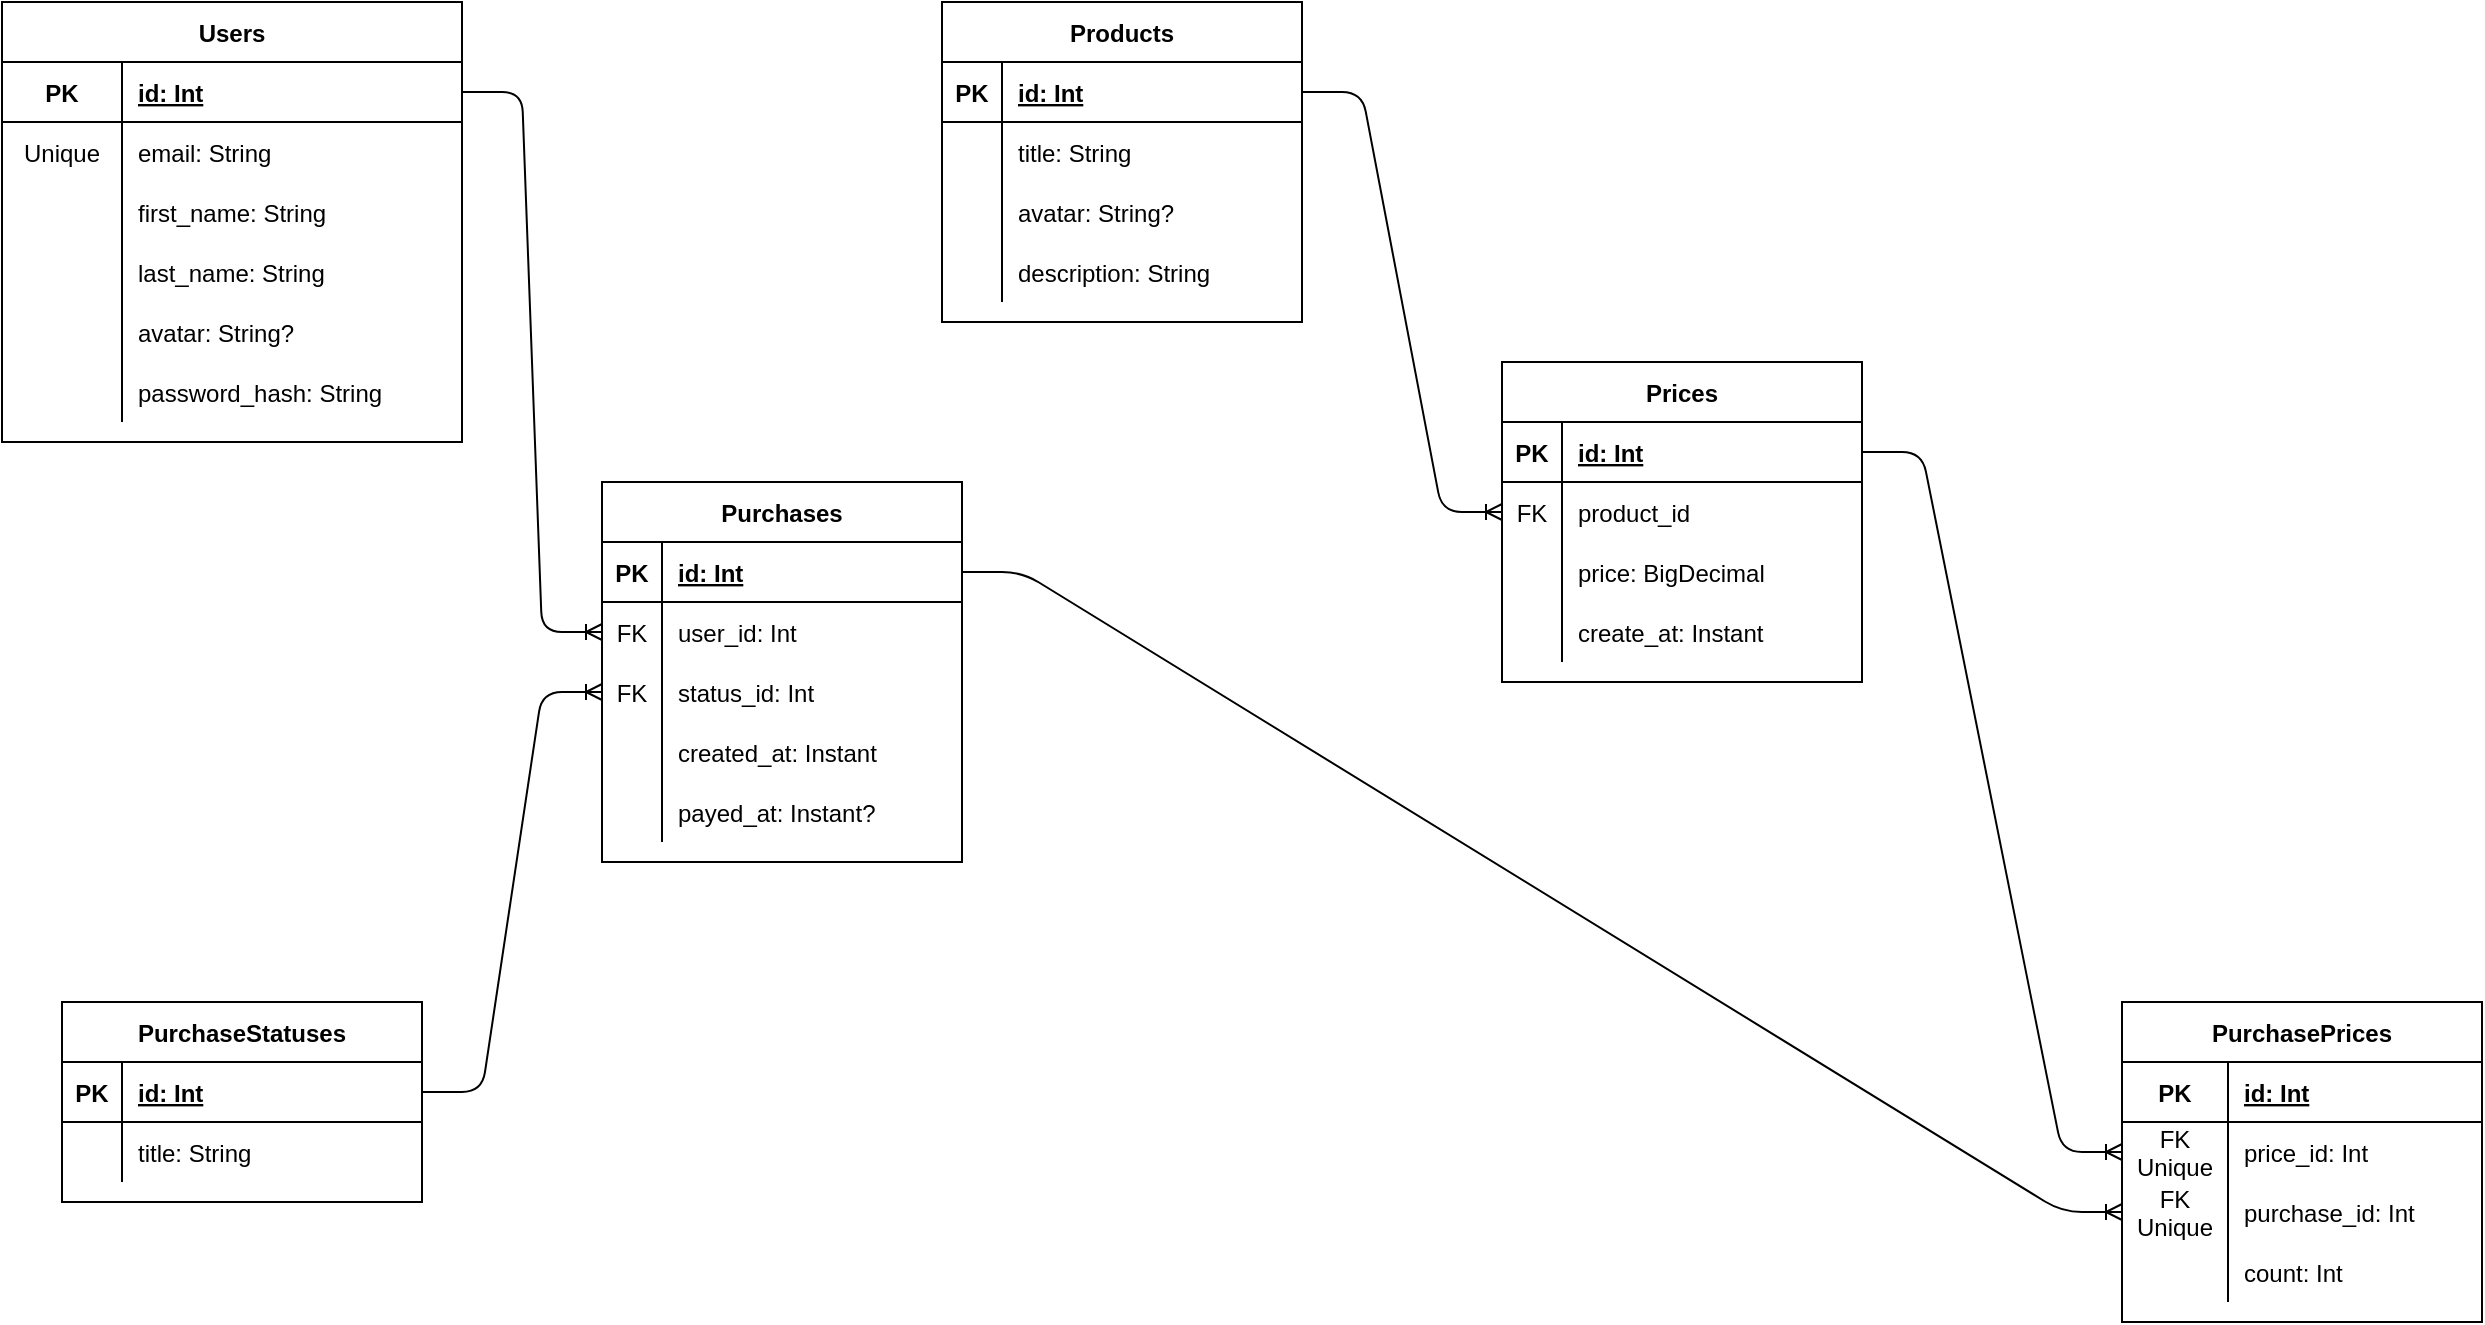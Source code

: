 <mxfile version="13.8.0" type="device"><diagram id="KFSCA-octiWMbHEE6VH0" name="Page-1"><mxGraphModel dx="1248" dy="804" grid="1" gridSize="10" guides="1" tooltips="1" connect="1" arrows="1" fold="1" page="1" pageScale="1" pageWidth="827" pageHeight="1169" math="0" shadow="0"><root><mxCell id="0"/><mxCell id="1" parent="0"/><mxCell id="l3_LlBSA-koZEJz9eL80-1" value="Users" style="shape=table;startSize=30;container=1;collapsible=1;childLayout=tableLayout;fixedRows=1;rowLines=0;fontStyle=1;align=center;resizeLast=1;" vertex="1" parent="1"><mxGeometry x="120" y="200" width="230" height="220" as="geometry"/></mxCell><mxCell id="l3_LlBSA-koZEJz9eL80-2" value="" style="shape=partialRectangle;collapsible=0;dropTarget=0;pointerEvents=0;fillColor=none;top=0;left=0;bottom=1;right=0;points=[[0,0.5],[1,0.5]];portConstraint=eastwest;" vertex="1" parent="l3_LlBSA-koZEJz9eL80-1"><mxGeometry y="30" width="230" height="30" as="geometry"/></mxCell><mxCell id="l3_LlBSA-koZEJz9eL80-3" value="PK" style="shape=partialRectangle;connectable=0;fillColor=none;top=0;left=0;bottom=0;right=0;fontStyle=1;overflow=hidden;" vertex="1" parent="l3_LlBSA-koZEJz9eL80-2"><mxGeometry width="60" height="30" as="geometry"/></mxCell><mxCell id="l3_LlBSA-koZEJz9eL80-4" value="id: Int" style="shape=partialRectangle;connectable=0;fillColor=none;top=0;left=0;bottom=0;right=0;align=left;spacingLeft=6;fontStyle=5;overflow=hidden;" vertex="1" parent="l3_LlBSA-koZEJz9eL80-2"><mxGeometry x="60" width="170" height="30" as="geometry"/></mxCell><mxCell id="l3_LlBSA-koZEJz9eL80-5" value="" style="shape=partialRectangle;collapsible=0;dropTarget=0;pointerEvents=0;fillColor=none;top=0;left=0;bottom=0;right=0;points=[[0,0.5],[1,0.5]];portConstraint=eastwest;" vertex="1" parent="l3_LlBSA-koZEJz9eL80-1"><mxGeometry y="60" width="230" height="30" as="geometry"/></mxCell><mxCell id="l3_LlBSA-koZEJz9eL80-6" value="Unique" style="shape=partialRectangle;connectable=0;fillColor=none;top=0;left=0;bottom=0;right=0;editable=1;overflow=hidden;" vertex="1" parent="l3_LlBSA-koZEJz9eL80-5"><mxGeometry width="60" height="30" as="geometry"/></mxCell><mxCell id="l3_LlBSA-koZEJz9eL80-7" value="email: String" style="shape=partialRectangle;connectable=0;fillColor=none;top=0;left=0;bottom=0;right=0;align=left;spacingLeft=6;overflow=hidden;" vertex="1" parent="l3_LlBSA-koZEJz9eL80-5"><mxGeometry x="60" width="170" height="30" as="geometry"/></mxCell><mxCell id="l3_LlBSA-koZEJz9eL80-8" value="" style="shape=partialRectangle;collapsible=0;dropTarget=0;pointerEvents=0;fillColor=none;top=0;left=0;bottom=0;right=0;points=[[0,0.5],[1,0.5]];portConstraint=eastwest;" vertex="1" parent="l3_LlBSA-koZEJz9eL80-1"><mxGeometry y="90" width="230" height="30" as="geometry"/></mxCell><mxCell id="l3_LlBSA-koZEJz9eL80-9" value="" style="shape=partialRectangle;connectable=0;fillColor=none;top=0;left=0;bottom=0;right=0;editable=1;overflow=hidden;" vertex="1" parent="l3_LlBSA-koZEJz9eL80-8"><mxGeometry width="60" height="30" as="geometry"/></mxCell><mxCell id="l3_LlBSA-koZEJz9eL80-10" value="first_name: String" style="shape=partialRectangle;connectable=0;fillColor=none;top=0;left=0;bottom=0;right=0;align=left;spacingLeft=6;overflow=hidden;" vertex="1" parent="l3_LlBSA-koZEJz9eL80-8"><mxGeometry x="60" width="170" height="30" as="geometry"/></mxCell><mxCell id="l3_LlBSA-koZEJz9eL80-15" value="" style="shape=partialRectangle;collapsible=0;dropTarget=0;pointerEvents=0;fillColor=none;top=0;left=0;bottom=0;right=0;points=[[0,0.5],[1,0.5]];portConstraint=eastwest;" vertex="1" parent="l3_LlBSA-koZEJz9eL80-1"><mxGeometry y="120" width="230" height="30" as="geometry"/></mxCell><mxCell id="l3_LlBSA-koZEJz9eL80-16" value="" style="shape=partialRectangle;connectable=0;fillColor=none;top=0;left=0;bottom=0;right=0;editable=1;overflow=hidden;" vertex="1" parent="l3_LlBSA-koZEJz9eL80-15"><mxGeometry width="60" height="30" as="geometry"/></mxCell><mxCell id="l3_LlBSA-koZEJz9eL80-17" value="last_name: String" style="shape=partialRectangle;connectable=0;fillColor=none;top=0;left=0;bottom=0;right=0;align=left;spacingLeft=6;overflow=hidden;" vertex="1" parent="l3_LlBSA-koZEJz9eL80-15"><mxGeometry x="60" width="170" height="30" as="geometry"/></mxCell><mxCell id="l3_LlBSA-koZEJz9eL80-11" value="" style="shape=partialRectangle;collapsible=0;dropTarget=0;pointerEvents=0;fillColor=none;top=0;left=0;bottom=0;right=0;points=[[0,0.5],[1,0.5]];portConstraint=eastwest;" vertex="1" parent="l3_LlBSA-koZEJz9eL80-1"><mxGeometry y="150" width="230" height="30" as="geometry"/></mxCell><mxCell id="l3_LlBSA-koZEJz9eL80-12" value="" style="shape=partialRectangle;connectable=0;fillColor=none;top=0;left=0;bottom=0;right=0;editable=1;overflow=hidden;" vertex="1" parent="l3_LlBSA-koZEJz9eL80-11"><mxGeometry width="60" height="30" as="geometry"/></mxCell><mxCell id="l3_LlBSA-koZEJz9eL80-13" value="avatar: String?" style="shape=partialRectangle;connectable=0;fillColor=none;top=0;left=0;bottom=0;right=0;align=left;spacingLeft=6;overflow=hidden;" vertex="1" parent="l3_LlBSA-koZEJz9eL80-11"><mxGeometry x="60" width="170" height="30" as="geometry"/></mxCell><mxCell id="l3_LlBSA-koZEJz9eL80-23" value="" style="shape=partialRectangle;collapsible=0;dropTarget=0;pointerEvents=0;fillColor=none;top=0;left=0;bottom=0;right=0;points=[[0,0.5],[1,0.5]];portConstraint=eastwest;" vertex="1" parent="l3_LlBSA-koZEJz9eL80-1"><mxGeometry y="180" width="230" height="30" as="geometry"/></mxCell><mxCell id="l3_LlBSA-koZEJz9eL80-24" value="" style="shape=partialRectangle;connectable=0;fillColor=none;top=0;left=0;bottom=0;right=0;editable=1;overflow=hidden;" vertex="1" parent="l3_LlBSA-koZEJz9eL80-23"><mxGeometry width="60" height="30" as="geometry"/></mxCell><mxCell id="l3_LlBSA-koZEJz9eL80-25" value="password_hash: String" style="shape=partialRectangle;connectable=0;fillColor=none;top=0;left=0;bottom=0;right=0;align=left;spacingLeft=6;overflow=hidden;" vertex="1" parent="l3_LlBSA-koZEJz9eL80-23"><mxGeometry x="60" width="170" height="30" as="geometry"/></mxCell><mxCell id="l3_LlBSA-koZEJz9eL80-26" value="Products" style="shape=table;startSize=30;container=1;collapsible=1;childLayout=tableLayout;fixedRows=1;rowLines=0;fontStyle=1;align=center;resizeLast=1;" vertex="1" parent="1"><mxGeometry x="590" y="200" width="180" height="160" as="geometry"/></mxCell><mxCell id="l3_LlBSA-koZEJz9eL80-27" value="" style="shape=partialRectangle;collapsible=0;dropTarget=0;pointerEvents=0;fillColor=none;top=0;left=0;bottom=1;right=0;points=[[0,0.5],[1,0.5]];portConstraint=eastwest;" vertex="1" parent="l3_LlBSA-koZEJz9eL80-26"><mxGeometry y="30" width="180" height="30" as="geometry"/></mxCell><mxCell id="l3_LlBSA-koZEJz9eL80-28" value="PK" style="shape=partialRectangle;connectable=0;fillColor=none;top=0;left=0;bottom=0;right=0;fontStyle=1;overflow=hidden;" vertex="1" parent="l3_LlBSA-koZEJz9eL80-27"><mxGeometry width="30" height="30" as="geometry"/></mxCell><mxCell id="l3_LlBSA-koZEJz9eL80-29" value="id: Int" style="shape=partialRectangle;connectable=0;fillColor=none;top=0;left=0;bottom=0;right=0;align=left;spacingLeft=6;fontStyle=5;overflow=hidden;" vertex="1" parent="l3_LlBSA-koZEJz9eL80-27"><mxGeometry x="30" width="150" height="30" as="geometry"/></mxCell><mxCell id="l3_LlBSA-koZEJz9eL80-30" value="" style="shape=partialRectangle;collapsible=0;dropTarget=0;pointerEvents=0;fillColor=none;top=0;left=0;bottom=0;right=0;points=[[0,0.5],[1,0.5]];portConstraint=eastwest;" vertex="1" parent="l3_LlBSA-koZEJz9eL80-26"><mxGeometry y="60" width="180" height="30" as="geometry"/></mxCell><mxCell id="l3_LlBSA-koZEJz9eL80-31" value="" style="shape=partialRectangle;connectable=0;fillColor=none;top=0;left=0;bottom=0;right=0;editable=1;overflow=hidden;" vertex="1" parent="l3_LlBSA-koZEJz9eL80-30"><mxGeometry width="30" height="30" as="geometry"/></mxCell><mxCell id="l3_LlBSA-koZEJz9eL80-32" value="title: String" style="shape=partialRectangle;connectable=0;fillColor=none;top=0;left=0;bottom=0;right=0;align=left;spacingLeft=6;overflow=hidden;" vertex="1" parent="l3_LlBSA-koZEJz9eL80-30"><mxGeometry x="30" width="150" height="30" as="geometry"/></mxCell><mxCell id="l3_LlBSA-koZEJz9eL80-33" value="" style="shape=partialRectangle;collapsible=0;dropTarget=0;pointerEvents=0;fillColor=none;top=0;left=0;bottom=0;right=0;points=[[0,0.5],[1,0.5]];portConstraint=eastwest;" vertex="1" parent="l3_LlBSA-koZEJz9eL80-26"><mxGeometry y="90" width="180" height="30" as="geometry"/></mxCell><mxCell id="l3_LlBSA-koZEJz9eL80-34" value="" style="shape=partialRectangle;connectable=0;fillColor=none;top=0;left=0;bottom=0;right=0;editable=1;overflow=hidden;" vertex="1" parent="l3_LlBSA-koZEJz9eL80-33"><mxGeometry width="30" height="30" as="geometry"/></mxCell><mxCell id="l3_LlBSA-koZEJz9eL80-35" value="avatar: String?" style="shape=partialRectangle;connectable=0;fillColor=none;top=0;left=0;bottom=0;right=0;align=left;spacingLeft=6;overflow=hidden;" vertex="1" parent="l3_LlBSA-koZEJz9eL80-33"><mxGeometry x="30" width="150" height="30" as="geometry"/></mxCell><mxCell id="l3_LlBSA-koZEJz9eL80-36" value="" style="shape=partialRectangle;collapsible=0;dropTarget=0;pointerEvents=0;fillColor=none;top=0;left=0;bottom=0;right=0;points=[[0,0.5],[1,0.5]];portConstraint=eastwest;" vertex="1" parent="l3_LlBSA-koZEJz9eL80-26"><mxGeometry y="120" width="180" height="30" as="geometry"/></mxCell><mxCell id="l3_LlBSA-koZEJz9eL80-37" value="" style="shape=partialRectangle;connectable=0;fillColor=none;top=0;left=0;bottom=0;right=0;editable=1;overflow=hidden;" vertex="1" parent="l3_LlBSA-koZEJz9eL80-36"><mxGeometry width="30" height="30" as="geometry"/></mxCell><mxCell id="l3_LlBSA-koZEJz9eL80-38" value="description: String" style="shape=partialRectangle;connectable=0;fillColor=none;top=0;left=0;bottom=0;right=0;align=left;spacingLeft=6;overflow=hidden;" vertex="1" parent="l3_LlBSA-koZEJz9eL80-36"><mxGeometry x="30" width="150" height="30" as="geometry"/></mxCell><mxCell id="l3_LlBSA-koZEJz9eL80-52" value="" style="edgeStyle=entityRelationEdgeStyle;fontSize=12;html=1;endArrow=ERoneToMany;entryX=0;entryY=0.5;entryDx=0;entryDy=0;exitX=1;exitY=0.5;exitDx=0;exitDy=0;" edge="1" parent="1" source="l3_LlBSA-koZEJz9eL80-27" target="l3_LlBSA-koZEJz9eL80-43"><mxGeometry width="100" height="100" relative="1" as="geometry"><mxPoint x="364" y="505" as="sourcePoint"/><mxPoint x="464" y="405" as="targetPoint"/></mxGeometry></mxCell><mxCell id="l3_LlBSA-koZEJz9eL80-39" value="Prices" style="shape=table;startSize=30;container=1;collapsible=1;childLayout=tableLayout;fixedRows=1;rowLines=0;fontStyle=1;align=center;resizeLast=1;" vertex="1" parent="1"><mxGeometry x="870" y="380" width="180" height="160" as="geometry"/></mxCell><mxCell id="l3_LlBSA-koZEJz9eL80-40" value="" style="shape=partialRectangle;collapsible=0;dropTarget=0;pointerEvents=0;fillColor=none;top=0;left=0;bottom=1;right=0;points=[[0,0.5],[1,0.5]];portConstraint=eastwest;" vertex="1" parent="l3_LlBSA-koZEJz9eL80-39"><mxGeometry y="30" width="180" height="30" as="geometry"/></mxCell><mxCell id="l3_LlBSA-koZEJz9eL80-41" value="PK" style="shape=partialRectangle;connectable=0;fillColor=none;top=0;left=0;bottom=0;right=0;fontStyle=1;overflow=hidden;" vertex="1" parent="l3_LlBSA-koZEJz9eL80-40"><mxGeometry width="30" height="30" as="geometry"/></mxCell><mxCell id="l3_LlBSA-koZEJz9eL80-42" value="id: Int" style="shape=partialRectangle;connectable=0;fillColor=none;top=0;left=0;bottom=0;right=0;align=left;spacingLeft=6;fontStyle=5;overflow=hidden;" vertex="1" parent="l3_LlBSA-koZEJz9eL80-40"><mxGeometry x="30" width="150" height="30" as="geometry"/></mxCell><mxCell id="l3_LlBSA-koZEJz9eL80-43" value="" style="shape=partialRectangle;collapsible=0;dropTarget=0;pointerEvents=0;fillColor=none;top=0;left=0;bottom=0;right=0;points=[[0,0.5],[1,0.5]];portConstraint=eastwest;" vertex="1" parent="l3_LlBSA-koZEJz9eL80-39"><mxGeometry y="60" width="180" height="30" as="geometry"/></mxCell><mxCell id="l3_LlBSA-koZEJz9eL80-44" value="FK" style="shape=partialRectangle;connectable=0;fillColor=none;top=0;left=0;bottom=0;right=0;editable=1;overflow=hidden;" vertex="1" parent="l3_LlBSA-koZEJz9eL80-43"><mxGeometry width="30" height="30" as="geometry"/></mxCell><mxCell id="l3_LlBSA-koZEJz9eL80-45" value="product_id" style="shape=partialRectangle;connectable=0;fillColor=none;top=0;left=0;bottom=0;right=0;align=left;spacingLeft=6;overflow=hidden;" vertex="1" parent="l3_LlBSA-koZEJz9eL80-43"><mxGeometry x="30" width="150" height="30" as="geometry"/></mxCell><mxCell id="l3_LlBSA-koZEJz9eL80-46" value="" style="shape=partialRectangle;collapsible=0;dropTarget=0;pointerEvents=0;fillColor=none;top=0;left=0;bottom=0;right=0;points=[[0,0.5],[1,0.5]];portConstraint=eastwest;" vertex="1" parent="l3_LlBSA-koZEJz9eL80-39"><mxGeometry y="90" width="180" height="30" as="geometry"/></mxCell><mxCell id="l3_LlBSA-koZEJz9eL80-47" value="" style="shape=partialRectangle;connectable=0;fillColor=none;top=0;left=0;bottom=0;right=0;editable=1;overflow=hidden;" vertex="1" parent="l3_LlBSA-koZEJz9eL80-46"><mxGeometry width="30" height="30" as="geometry"/></mxCell><mxCell id="l3_LlBSA-koZEJz9eL80-48" value="price: BigDecimal" style="shape=partialRectangle;connectable=0;fillColor=none;top=0;left=0;bottom=0;right=0;align=left;spacingLeft=6;overflow=hidden;" vertex="1" parent="l3_LlBSA-koZEJz9eL80-46"><mxGeometry x="30" width="150" height="30" as="geometry"/></mxCell><mxCell id="l3_LlBSA-koZEJz9eL80-49" value="" style="shape=partialRectangle;collapsible=0;dropTarget=0;pointerEvents=0;fillColor=none;top=0;left=0;bottom=0;right=0;points=[[0,0.5],[1,0.5]];portConstraint=eastwest;" vertex="1" parent="l3_LlBSA-koZEJz9eL80-39"><mxGeometry y="120" width="180" height="30" as="geometry"/></mxCell><mxCell id="l3_LlBSA-koZEJz9eL80-50" value="" style="shape=partialRectangle;connectable=0;fillColor=none;top=0;left=0;bottom=0;right=0;editable=1;overflow=hidden;" vertex="1" parent="l3_LlBSA-koZEJz9eL80-49"><mxGeometry width="30" height="30" as="geometry"/></mxCell><mxCell id="l3_LlBSA-koZEJz9eL80-51" value="create_at: Instant" style="shape=partialRectangle;connectable=0;fillColor=none;top=0;left=0;bottom=0;right=0;align=left;spacingLeft=6;overflow=hidden;" vertex="1" parent="l3_LlBSA-koZEJz9eL80-49"><mxGeometry x="30" width="150" height="30" as="geometry"/></mxCell><mxCell id="l3_LlBSA-koZEJz9eL80-53" value="Purchases" style="shape=table;startSize=30;container=1;collapsible=1;childLayout=tableLayout;fixedRows=1;rowLines=0;fontStyle=1;align=center;resizeLast=1;" vertex="1" parent="1"><mxGeometry x="420" y="440" width="180" height="190" as="geometry"/></mxCell><mxCell id="l3_LlBSA-koZEJz9eL80-54" value="" style="shape=partialRectangle;collapsible=0;dropTarget=0;pointerEvents=0;fillColor=none;top=0;left=0;bottom=1;right=0;points=[[0,0.5],[1,0.5]];portConstraint=eastwest;" vertex="1" parent="l3_LlBSA-koZEJz9eL80-53"><mxGeometry y="30" width="180" height="30" as="geometry"/></mxCell><mxCell id="l3_LlBSA-koZEJz9eL80-55" value="PK" style="shape=partialRectangle;connectable=0;fillColor=none;top=0;left=0;bottom=0;right=0;fontStyle=1;overflow=hidden;" vertex="1" parent="l3_LlBSA-koZEJz9eL80-54"><mxGeometry width="30" height="30" as="geometry"/></mxCell><mxCell id="l3_LlBSA-koZEJz9eL80-56" value="id: Int" style="shape=partialRectangle;connectable=0;fillColor=none;top=0;left=0;bottom=0;right=0;align=left;spacingLeft=6;fontStyle=5;overflow=hidden;" vertex="1" parent="l3_LlBSA-koZEJz9eL80-54"><mxGeometry x="30" width="150" height="30" as="geometry"/></mxCell><mxCell id="l3_LlBSA-koZEJz9eL80-57" value="" style="shape=partialRectangle;collapsible=0;dropTarget=0;pointerEvents=0;fillColor=none;top=0;left=0;bottom=0;right=0;points=[[0,0.5],[1,0.5]];portConstraint=eastwest;" vertex="1" parent="l3_LlBSA-koZEJz9eL80-53"><mxGeometry y="60" width="180" height="30" as="geometry"/></mxCell><mxCell id="l3_LlBSA-koZEJz9eL80-58" value="FK" style="shape=partialRectangle;connectable=0;fillColor=none;top=0;left=0;bottom=0;right=0;editable=1;overflow=hidden;" vertex="1" parent="l3_LlBSA-koZEJz9eL80-57"><mxGeometry width="30" height="30" as="geometry"/></mxCell><mxCell id="l3_LlBSA-koZEJz9eL80-59" value="user_id: Int" style="shape=partialRectangle;connectable=0;fillColor=none;top=0;left=0;bottom=0;right=0;align=left;spacingLeft=6;overflow=hidden;" vertex="1" parent="l3_LlBSA-koZEJz9eL80-57"><mxGeometry x="30" width="150" height="30" as="geometry"/></mxCell><mxCell id="l3_LlBSA-koZEJz9eL80-80" value="" style="shape=partialRectangle;collapsible=0;dropTarget=0;pointerEvents=0;fillColor=none;top=0;left=0;bottom=0;right=0;points=[[0,0.5],[1,0.5]];portConstraint=eastwest;" vertex="1" parent="l3_LlBSA-koZEJz9eL80-53"><mxGeometry y="90" width="180" height="30" as="geometry"/></mxCell><mxCell id="l3_LlBSA-koZEJz9eL80-81" value="FK" style="shape=partialRectangle;connectable=0;fillColor=none;top=0;left=0;bottom=0;right=0;fontStyle=0;overflow=hidden;" vertex="1" parent="l3_LlBSA-koZEJz9eL80-80"><mxGeometry width="30" height="30" as="geometry"/></mxCell><mxCell id="l3_LlBSA-koZEJz9eL80-82" value="status_id: Int" style="shape=partialRectangle;connectable=0;fillColor=none;top=0;left=0;bottom=0;right=0;align=left;spacingLeft=6;fontStyle=0;overflow=hidden;" vertex="1" parent="l3_LlBSA-koZEJz9eL80-80"><mxGeometry x="30" width="150" height="30" as="geometry"/></mxCell><mxCell id="l3_LlBSA-koZEJz9eL80-60" value="" style="shape=partialRectangle;collapsible=0;dropTarget=0;pointerEvents=0;fillColor=none;top=0;left=0;bottom=0;right=0;points=[[0,0.5],[1,0.5]];portConstraint=eastwest;" vertex="1" parent="l3_LlBSA-koZEJz9eL80-53"><mxGeometry y="120" width="180" height="30" as="geometry"/></mxCell><mxCell id="l3_LlBSA-koZEJz9eL80-61" value="" style="shape=partialRectangle;connectable=0;fillColor=none;top=0;left=0;bottom=0;right=0;editable=1;overflow=hidden;" vertex="1" parent="l3_LlBSA-koZEJz9eL80-60"><mxGeometry width="30" height="30" as="geometry"/></mxCell><mxCell id="l3_LlBSA-koZEJz9eL80-62" value="created_at: Instant" style="shape=partialRectangle;connectable=0;fillColor=none;top=0;left=0;bottom=0;right=0;align=left;spacingLeft=6;overflow=hidden;" vertex="1" parent="l3_LlBSA-koZEJz9eL80-60"><mxGeometry x="30" width="150" height="30" as="geometry"/></mxCell><mxCell id="l3_LlBSA-koZEJz9eL80-63" value="" style="shape=partialRectangle;collapsible=0;dropTarget=0;pointerEvents=0;fillColor=none;top=0;left=0;bottom=0;right=0;points=[[0,0.5],[1,0.5]];portConstraint=eastwest;" vertex="1" parent="l3_LlBSA-koZEJz9eL80-53"><mxGeometry y="150" width="180" height="30" as="geometry"/></mxCell><mxCell id="l3_LlBSA-koZEJz9eL80-64" value="" style="shape=partialRectangle;connectable=0;fillColor=none;top=0;left=0;bottom=0;right=0;editable=1;overflow=hidden;" vertex="1" parent="l3_LlBSA-koZEJz9eL80-63"><mxGeometry width="30" height="30" as="geometry"/></mxCell><mxCell id="l3_LlBSA-koZEJz9eL80-65" value="payed_at: Instant?" style="shape=partialRectangle;connectable=0;fillColor=none;top=0;left=0;bottom=0;right=0;align=left;spacingLeft=6;overflow=hidden;" vertex="1" parent="l3_LlBSA-koZEJz9eL80-63"><mxGeometry x="30" width="150" height="30" as="geometry"/></mxCell><mxCell id="l3_LlBSA-koZEJz9eL80-83" value="" style="edgeStyle=entityRelationEdgeStyle;fontSize=12;html=1;endArrow=ERoneToMany;entryX=0;entryY=0.5;entryDx=0;entryDy=0;exitX=1;exitY=0.5;exitDx=0;exitDy=0;" edge="1" parent="1" source="l3_LlBSA-koZEJz9eL80-2" target="l3_LlBSA-koZEJz9eL80-57"><mxGeometry width="100" height="100" relative="1" as="geometry"><mxPoint x="314" y="610" as="sourcePoint"/><mxPoint x="414" y="510" as="targetPoint"/></mxGeometry></mxCell><mxCell id="l3_LlBSA-koZEJz9eL80-84" value="" style="edgeStyle=entityRelationEdgeStyle;fontSize=12;html=1;endArrow=ERoneToMany;entryX=0;entryY=0.5;entryDx=0;entryDy=0;exitX=1;exitY=0.5;exitDx=0;exitDy=0;" edge="1" parent="1" source="l3_LlBSA-koZEJz9eL80-67" target="l3_LlBSA-koZEJz9eL80-80"><mxGeometry width="100" height="100" relative="1" as="geometry"><mxPoint x="270" y="660" as="sourcePoint"/><mxPoint x="370" y="560" as="targetPoint"/></mxGeometry></mxCell><mxCell id="l3_LlBSA-koZEJz9eL80-66" value="PurchaseStatuses" style="shape=table;startSize=30;container=1;collapsible=1;childLayout=tableLayout;fixedRows=1;rowLines=0;fontStyle=1;align=center;resizeLast=1;" vertex="1" parent="1"><mxGeometry x="150" y="700" width="180" height="100" as="geometry"/></mxCell><mxCell id="l3_LlBSA-koZEJz9eL80-67" value="" style="shape=partialRectangle;collapsible=0;dropTarget=0;pointerEvents=0;fillColor=none;top=0;left=0;bottom=1;right=0;points=[[0,0.5],[1,0.5]];portConstraint=eastwest;" vertex="1" parent="l3_LlBSA-koZEJz9eL80-66"><mxGeometry y="30" width="180" height="30" as="geometry"/></mxCell><mxCell id="l3_LlBSA-koZEJz9eL80-68" value="PK" style="shape=partialRectangle;connectable=0;fillColor=none;top=0;left=0;bottom=0;right=0;fontStyle=1;overflow=hidden;" vertex="1" parent="l3_LlBSA-koZEJz9eL80-67"><mxGeometry width="30" height="30" as="geometry"/></mxCell><mxCell id="l3_LlBSA-koZEJz9eL80-69" value="id: Int" style="shape=partialRectangle;connectable=0;fillColor=none;top=0;left=0;bottom=0;right=0;align=left;spacingLeft=6;fontStyle=5;overflow=hidden;" vertex="1" parent="l3_LlBSA-koZEJz9eL80-67"><mxGeometry x="30" width="150" height="30" as="geometry"/></mxCell><mxCell id="l3_LlBSA-koZEJz9eL80-70" value="" style="shape=partialRectangle;collapsible=0;dropTarget=0;pointerEvents=0;fillColor=none;top=0;left=0;bottom=0;right=0;points=[[0,0.5],[1,0.5]];portConstraint=eastwest;" vertex="1" parent="l3_LlBSA-koZEJz9eL80-66"><mxGeometry y="60" width="180" height="30" as="geometry"/></mxCell><mxCell id="l3_LlBSA-koZEJz9eL80-71" value="" style="shape=partialRectangle;connectable=0;fillColor=none;top=0;left=0;bottom=0;right=0;editable=1;overflow=hidden;" vertex="1" parent="l3_LlBSA-koZEJz9eL80-70"><mxGeometry width="30" height="30" as="geometry"/></mxCell><mxCell id="l3_LlBSA-koZEJz9eL80-72" value="title: String" style="shape=partialRectangle;connectable=0;fillColor=none;top=0;left=0;bottom=0;right=0;align=left;spacingLeft=6;overflow=hidden;" vertex="1" parent="l3_LlBSA-koZEJz9eL80-70"><mxGeometry x="30" width="150" height="30" as="geometry"/></mxCell><mxCell id="l3_LlBSA-koZEJz9eL80-98" value="" style="edgeStyle=entityRelationEdgeStyle;fontSize=12;html=1;endArrow=ERoneToMany;entryX=0;entryY=0.5;entryDx=0;entryDy=0;exitX=1;exitY=0.5;exitDx=0;exitDy=0;" edge="1" parent="1" source="l3_LlBSA-koZEJz9eL80-40" target="l3_LlBSA-koZEJz9eL80-92"><mxGeometry width="100" height="100" relative="1" as="geometry"><mxPoint x="560" y="610" as="sourcePoint"/><mxPoint x="660" y="510" as="targetPoint"/></mxGeometry></mxCell><mxCell id="l3_LlBSA-koZEJz9eL80-85" value="PurchasePrices" style="shape=table;startSize=30;container=1;collapsible=1;childLayout=tableLayout;fixedRows=1;rowLines=0;fontStyle=1;align=center;resizeLast=1;" vertex="1" parent="1"><mxGeometry x="1180" y="700" width="180" height="160" as="geometry"/></mxCell><mxCell id="l3_LlBSA-koZEJz9eL80-86" value="" style="shape=partialRectangle;collapsible=0;dropTarget=0;pointerEvents=0;fillColor=none;top=0;left=0;bottom=1;right=0;points=[[0,0.5],[1,0.5]];portConstraint=eastwest;" vertex="1" parent="l3_LlBSA-koZEJz9eL80-85"><mxGeometry y="30" width="180" height="30" as="geometry"/></mxCell><mxCell id="l3_LlBSA-koZEJz9eL80-87" value="PK" style="shape=partialRectangle;connectable=0;fillColor=none;top=0;left=0;bottom=0;right=0;fontStyle=1;overflow=hidden;" vertex="1" parent="l3_LlBSA-koZEJz9eL80-86"><mxGeometry width="53" height="30" as="geometry"/></mxCell><mxCell id="l3_LlBSA-koZEJz9eL80-88" value="id: Int" style="shape=partialRectangle;connectable=0;fillColor=none;top=0;left=0;bottom=0;right=0;align=left;spacingLeft=6;fontStyle=5;overflow=hidden;" vertex="1" parent="l3_LlBSA-koZEJz9eL80-86"><mxGeometry x="53" width="127" height="30" as="geometry"/></mxCell><mxCell id="l3_LlBSA-koZEJz9eL80-92" value="" style="shape=partialRectangle;collapsible=0;dropTarget=0;pointerEvents=0;fillColor=none;top=0;left=0;bottom=0;right=0;points=[[0,0.5],[1,0.5]];portConstraint=eastwest;" vertex="1" parent="l3_LlBSA-koZEJz9eL80-85"><mxGeometry y="60" width="180" height="30" as="geometry"/></mxCell><mxCell id="l3_LlBSA-koZEJz9eL80-93" value="FK&#10;Unique" style="shape=partialRectangle;connectable=0;fillColor=none;top=0;left=0;bottom=0;right=0;editable=1;overflow=hidden;" vertex="1" parent="l3_LlBSA-koZEJz9eL80-92"><mxGeometry width="53" height="30" as="geometry"/></mxCell><mxCell id="l3_LlBSA-koZEJz9eL80-94" value="price_id: Int" style="shape=partialRectangle;connectable=0;fillColor=none;top=0;left=0;bottom=0;right=0;align=left;spacingLeft=6;overflow=hidden;" vertex="1" parent="l3_LlBSA-koZEJz9eL80-92"><mxGeometry x="53" width="127" height="30" as="geometry"/></mxCell><mxCell id="l3_LlBSA-koZEJz9eL80-89" value="" style="shape=partialRectangle;collapsible=0;dropTarget=0;pointerEvents=0;fillColor=none;top=0;left=0;bottom=0;right=0;points=[[0,0.5],[1,0.5]];portConstraint=eastwest;" vertex="1" parent="l3_LlBSA-koZEJz9eL80-85"><mxGeometry y="90" width="180" height="30" as="geometry"/></mxCell><mxCell id="l3_LlBSA-koZEJz9eL80-90" value="FK&#10;Unique" style="shape=partialRectangle;connectable=0;fillColor=none;top=0;left=0;bottom=0;right=0;editable=1;overflow=hidden;" vertex="1" parent="l3_LlBSA-koZEJz9eL80-89"><mxGeometry width="53" height="30" as="geometry"/></mxCell><mxCell id="l3_LlBSA-koZEJz9eL80-91" value="purchase_id: Int" style="shape=partialRectangle;connectable=0;fillColor=none;top=0;left=0;bottom=0;right=0;align=left;spacingLeft=6;overflow=hidden;" vertex="1" parent="l3_LlBSA-koZEJz9eL80-89"><mxGeometry x="53" width="127" height="30" as="geometry"/></mxCell><mxCell id="l3_LlBSA-koZEJz9eL80-95" value="" style="shape=partialRectangle;collapsible=0;dropTarget=0;pointerEvents=0;fillColor=none;top=0;left=0;bottom=0;right=0;points=[[0,0.5],[1,0.5]];portConstraint=eastwest;" vertex="1" parent="l3_LlBSA-koZEJz9eL80-85"><mxGeometry y="120" width="180" height="30" as="geometry"/></mxCell><mxCell id="l3_LlBSA-koZEJz9eL80-96" value="" style="shape=partialRectangle;connectable=0;fillColor=none;top=0;left=0;bottom=0;right=0;editable=1;overflow=hidden;" vertex="1" parent="l3_LlBSA-koZEJz9eL80-95"><mxGeometry width="53" height="30" as="geometry"/></mxCell><mxCell id="l3_LlBSA-koZEJz9eL80-97" value="count: Int" style="shape=partialRectangle;connectable=0;fillColor=none;top=0;left=0;bottom=0;right=0;align=left;spacingLeft=6;overflow=hidden;" vertex="1" parent="l3_LlBSA-koZEJz9eL80-95"><mxGeometry x="53" width="127" height="30" as="geometry"/></mxCell><mxCell id="l3_LlBSA-koZEJz9eL80-99" value="" style="edgeStyle=entityRelationEdgeStyle;fontSize=12;html=1;endArrow=ERoneToMany;entryX=0;entryY=0.5;entryDx=0;entryDy=0;exitX=1;exitY=0.5;exitDx=0;exitDy=0;" edge="1" parent="1" source="l3_LlBSA-koZEJz9eL80-54" target="l3_LlBSA-koZEJz9eL80-89"><mxGeometry width="100" height="100" relative="1" as="geometry"><mxPoint x="820" y="710" as="sourcePoint"/><mxPoint x="920" y="610" as="targetPoint"/></mxGeometry></mxCell></root></mxGraphModel></diagram></mxfile>